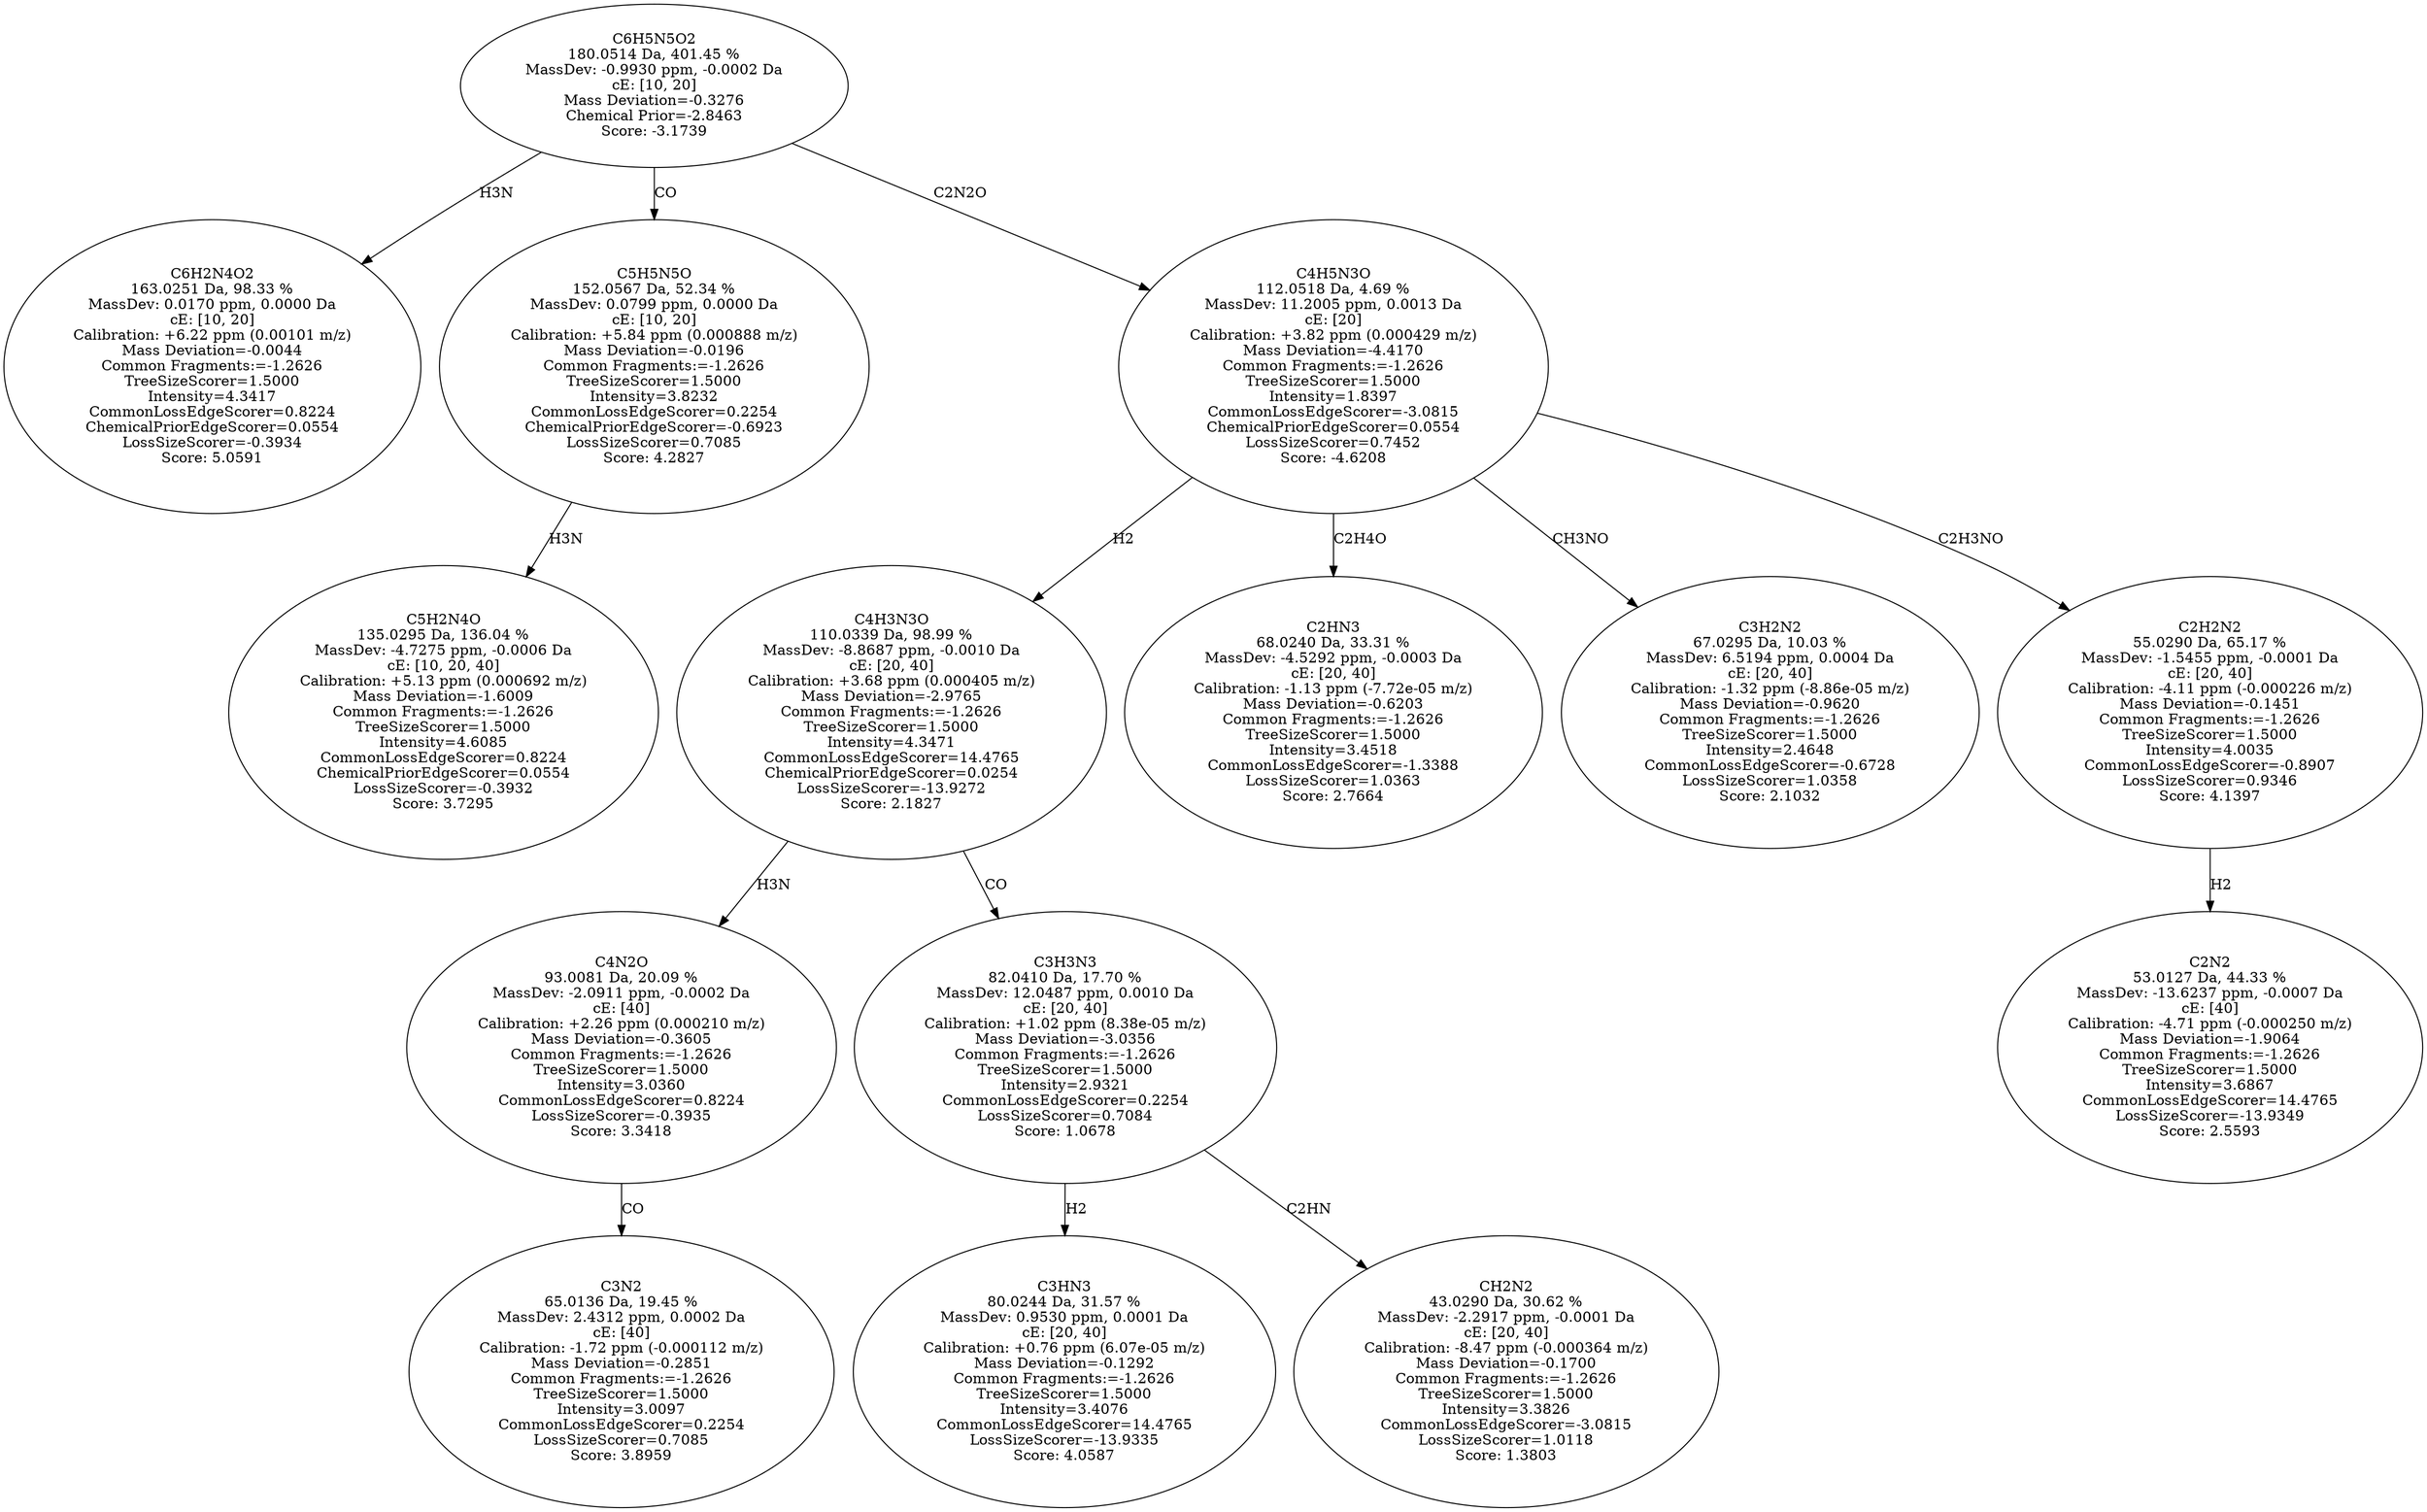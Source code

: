 strict digraph {
v1 [label="C6H2N4O2\n163.0251 Da, 98.33 %\nMassDev: 0.0170 ppm, 0.0000 Da\ncE: [10, 20]\nCalibration: +6.22 ppm (0.00101 m/z)\nMass Deviation=-0.0044\nCommon Fragments:=-1.2626\nTreeSizeScorer=1.5000\nIntensity=4.3417\nCommonLossEdgeScorer=0.8224\nChemicalPriorEdgeScorer=0.0554\nLossSizeScorer=-0.3934\nScore: 5.0591"];
v2 [label="C5H2N4O\n135.0295 Da, 136.04 %\nMassDev: -4.7275 ppm, -0.0006 Da\ncE: [10, 20, 40]\nCalibration: +5.13 ppm (0.000692 m/z)\nMass Deviation=-1.6009\nCommon Fragments:=-1.2626\nTreeSizeScorer=1.5000\nIntensity=4.6085\nCommonLossEdgeScorer=0.8224\nChemicalPriorEdgeScorer=0.0554\nLossSizeScorer=-0.3932\nScore: 3.7295"];
v3 [label="C5H5N5O\n152.0567 Da, 52.34 %\nMassDev: 0.0799 ppm, 0.0000 Da\ncE: [10, 20]\nCalibration: +5.84 ppm (0.000888 m/z)\nMass Deviation=-0.0196\nCommon Fragments:=-1.2626\nTreeSizeScorer=1.5000\nIntensity=3.8232\nCommonLossEdgeScorer=0.2254\nChemicalPriorEdgeScorer=-0.6923\nLossSizeScorer=0.7085\nScore: 4.2827"];
v4 [label="C3N2\n65.0136 Da, 19.45 %\nMassDev: 2.4312 ppm, 0.0002 Da\ncE: [40]\nCalibration: -1.72 ppm (-0.000112 m/z)\nMass Deviation=-0.2851\nCommon Fragments:=-1.2626\nTreeSizeScorer=1.5000\nIntensity=3.0097\nCommonLossEdgeScorer=0.2254\nLossSizeScorer=0.7085\nScore: 3.8959"];
v5 [label="C4N2O\n93.0081 Da, 20.09 %\nMassDev: -2.0911 ppm, -0.0002 Da\ncE: [40]\nCalibration: +2.26 ppm (0.000210 m/z)\nMass Deviation=-0.3605\nCommon Fragments:=-1.2626\nTreeSizeScorer=1.5000\nIntensity=3.0360\nCommonLossEdgeScorer=0.8224\nLossSizeScorer=-0.3935\nScore: 3.3418"];
v6 [label="C3HN3\n80.0244 Da, 31.57 %\nMassDev: 0.9530 ppm, 0.0001 Da\ncE: [20, 40]\nCalibration: +0.76 ppm (6.07e-05 m/z)\nMass Deviation=-0.1292\nCommon Fragments:=-1.2626\nTreeSizeScorer=1.5000\nIntensity=3.4076\nCommonLossEdgeScorer=14.4765\nLossSizeScorer=-13.9335\nScore: 4.0587"];
v7 [label="CH2N2\n43.0290 Da, 30.62 %\nMassDev: -2.2917 ppm, -0.0001 Da\ncE: [20, 40]\nCalibration: -8.47 ppm (-0.000364 m/z)\nMass Deviation=-0.1700\nCommon Fragments:=-1.2626\nTreeSizeScorer=1.5000\nIntensity=3.3826\nCommonLossEdgeScorer=-3.0815\nLossSizeScorer=1.0118\nScore: 1.3803"];
v8 [label="C3H3N3\n82.0410 Da, 17.70 %\nMassDev: 12.0487 ppm, 0.0010 Da\ncE: [20, 40]\nCalibration: +1.02 ppm (8.38e-05 m/z)\nMass Deviation=-3.0356\nCommon Fragments:=-1.2626\nTreeSizeScorer=1.5000\nIntensity=2.9321\nCommonLossEdgeScorer=0.2254\nLossSizeScorer=0.7084\nScore: 1.0678"];
v9 [label="C4H3N3O\n110.0339 Da, 98.99 %\nMassDev: -8.8687 ppm, -0.0010 Da\ncE: [20, 40]\nCalibration: +3.68 ppm (0.000405 m/z)\nMass Deviation=-2.9765\nCommon Fragments:=-1.2626\nTreeSizeScorer=1.5000\nIntensity=4.3471\nCommonLossEdgeScorer=14.4765\nChemicalPriorEdgeScorer=0.0254\nLossSizeScorer=-13.9272\nScore: 2.1827"];
v10 [label="C2HN3\n68.0240 Da, 33.31 %\nMassDev: -4.5292 ppm, -0.0003 Da\ncE: [20, 40]\nCalibration: -1.13 ppm (-7.72e-05 m/z)\nMass Deviation=-0.6203\nCommon Fragments:=-1.2626\nTreeSizeScorer=1.5000\nIntensity=3.4518\nCommonLossEdgeScorer=-1.3388\nLossSizeScorer=1.0363\nScore: 2.7664"];
v11 [label="C3H2N2\n67.0295 Da, 10.03 %\nMassDev: 6.5194 ppm, 0.0004 Da\ncE: [20, 40]\nCalibration: -1.32 ppm (-8.86e-05 m/z)\nMass Deviation=-0.9620\nCommon Fragments:=-1.2626\nTreeSizeScorer=1.5000\nIntensity=2.4648\nCommonLossEdgeScorer=-0.6728\nLossSizeScorer=1.0358\nScore: 2.1032"];
v12 [label="C2N2\n53.0127 Da, 44.33 %\nMassDev: -13.6237 ppm, -0.0007 Da\ncE: [40]\nCalibration: -4.71 ppm (-0.000250 m/z)\nMass Deviation=-1.9064\nCommon Fragments:=-1.2626\nTreeSizeScorer=1.5000\nIntensity=3.6867\nCommonLossEdgeScorer=14.4765\nLossSizeScorer=-13.9349\nScore: 2.5593"];
v13 [label="C2H2N2\n55.0290 Da, 65.17 %\nMassDev: -1.5455 ppm, -0.0001 Da\ncE: [20, 40]\nCalibration: -4.11 ppm (-0.000226 m/z)\nMass Deviation=-0.1451\nCommon Fragments:=-1.2626\nTreeSizeScorer=1.5000\nIntensity=4.0035\nCommonLossEdgeScorer=-0.8907\nLossSizeScorer=0.9346\nScore: 4.1397"];
v14 [label="C4H5N3O\n112.0518 Da, 4.69 %\nMassDev: 11.2005 ppm, 0.0013 Da\ncE: [20]\nCalibration: +3.82 ppm (0.000429 m/z)\nMass Deviation=-4.4170\nCommon Fragments:=-1.2626\nTreeSizeScorer=1.5000\nIntensity=1.8397\nCommonLossEdgeScorer=-3.0815\nChemicalPriorEdgeScorer=0.0554\nLossSizeScorer=0.7452\nScore: -4.6208"];
v15 [label="C6H5N5O2\n180.0514 Da, 401.45 %\nMassDev: -0.9930 ppm, -0.0002 Da\ncE: [10, 20]\nMass Deviation=-0.3276\nChemical Prior=-2.8463\nScore: -3.1739"];
v15 -> v1 [label="H3N"];
v3 -> v2 [label="H3N"];
v15 -> v3 [label="CO"];
v5 -> v4 [label="CO"];
v9 -> v5 [label="H3N"];
v8 -> v6 [label="H2"];
v8 -> v7 [label="C2HN"];
v9 -> v8 [label="CO"];
v14 -> v9 [label="H2"];
v14 -> v10 [label="C2H4O"];
v14 -> v11 [label="CH3NO"];
v13 -> v12 [label="H2"];
v14 -> v13 [label="C2H3NO"];
v15 -> v14 [label="C2N2O"];
}
